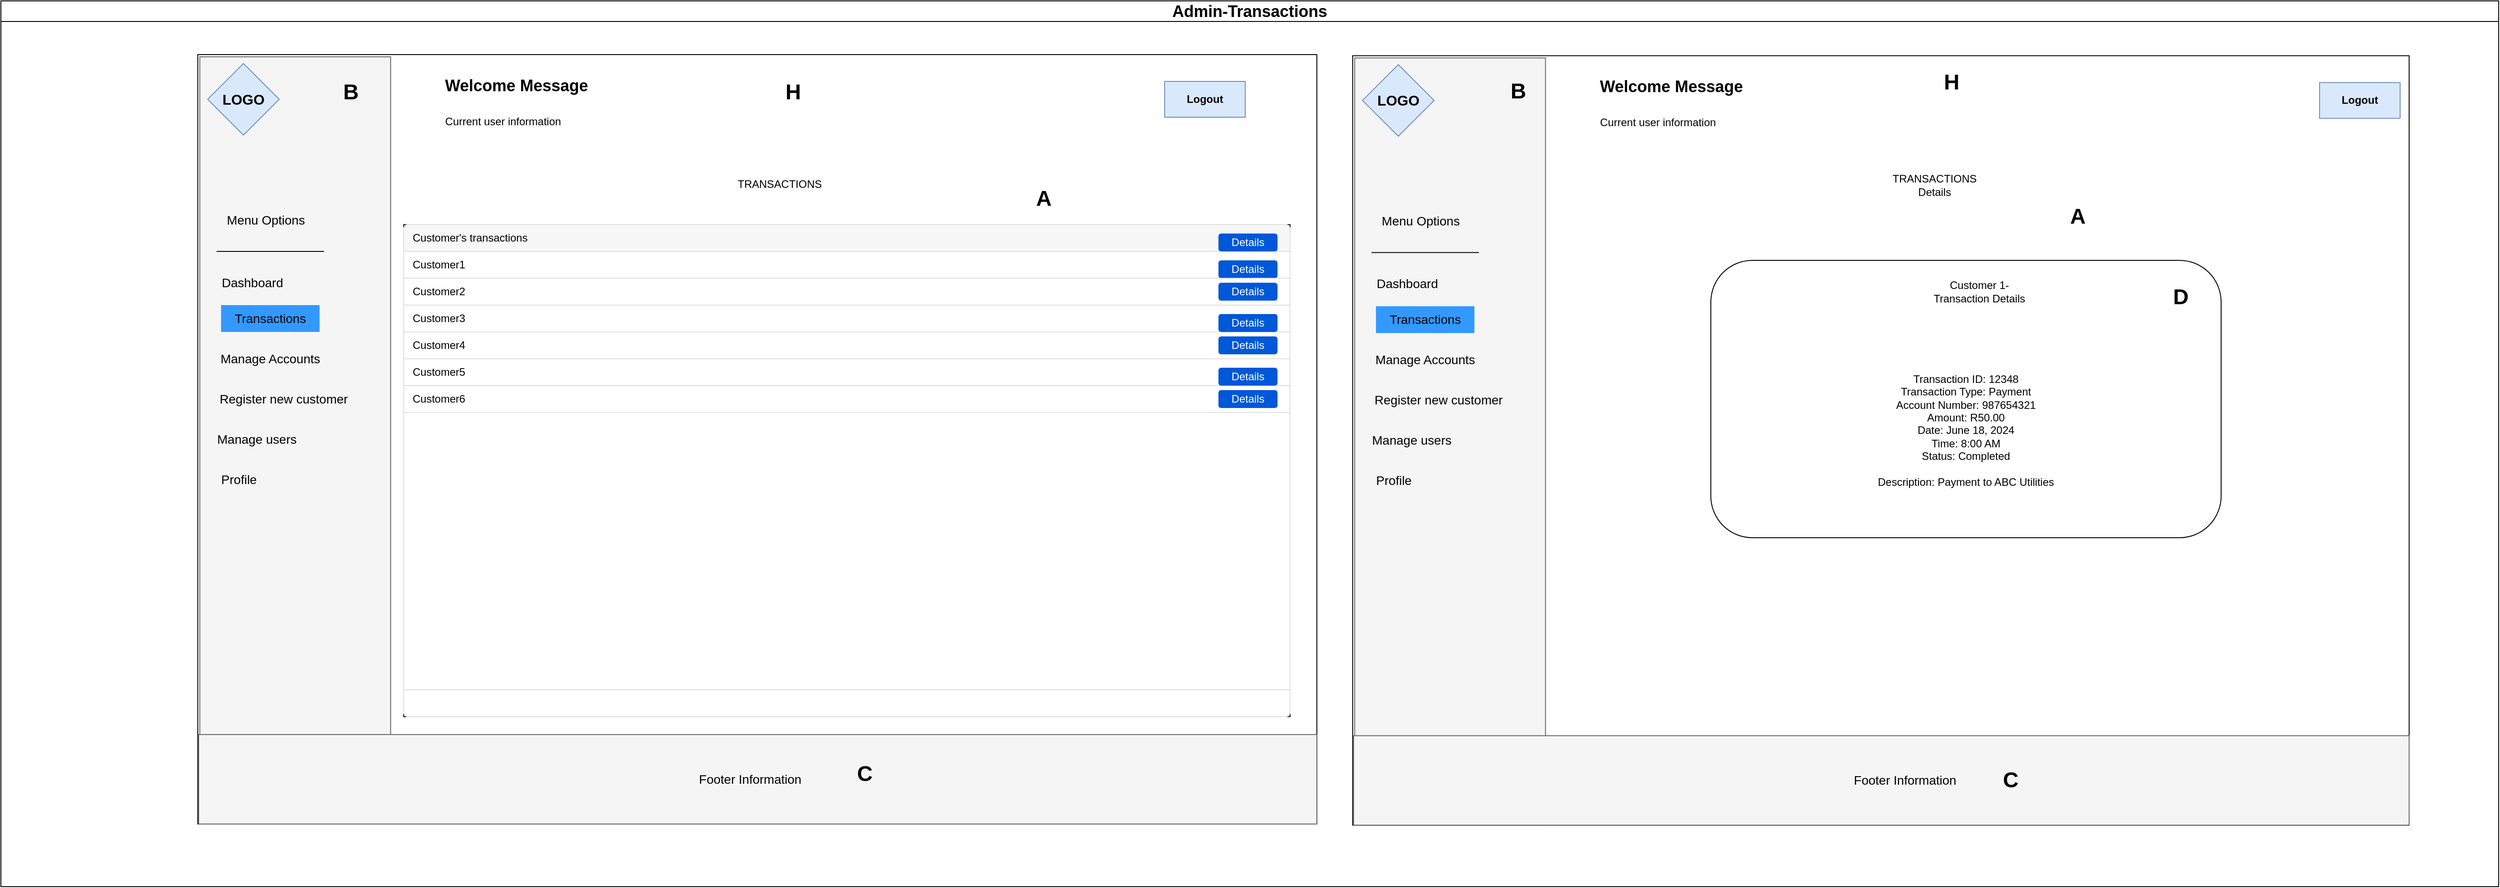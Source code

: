 <mxfile version="24.5.3" type="device">
  <diagram id="3j9G0F825_cHGCq9AKto" name="Page-2">
    <mxGraphModel dx="4599" dy="645" grid="1" gridSize="10" guides="1" tooltips="1" connect="1" arrows="1" fold="1" page="1" pageScale="1" pageWidth="827" pageHeight="1169" math="0" shadow="0">
      <root>
        <mxCell id="0" />
        <mxCell id="1" parent="0" />
        <mxCell id="KaZSMS_361OF5o8MJigc-27" value="&lt;b style=&quot;font-size: 18px;&quot;&gt;Admin-Transactions&lt;/b&gt;" style="swimlane;whiteSpace=wrap;html=1;" parent="1" vertex="1">
          <mxGeometry x="-580" y="2060" width="2790" height="990" as="geometry" />
        </mxCell>
        <mxCell id="KaZSMS_361OF5o8MJigc-137" value="" style="rounded=1;whiteSpace=wrap;html=1;" parent="KaZSMS_361OF5o8MJigc-27" vertex="1">
          <mxGeometry x="2164" y="430" width="346" height="180" as="geometry" />
        </mxCell>
        <mxCell id="KaZSMS_361OF5o8MJigc-28" value="" style="rounded=0;whiteSpace=wrap;html=1;" parent="KaZSMS_361OF5o8MJigc-27" vertex="1">
          <mxGeometry x="219.93" y="60" width="1250" height="860" as="geometry" />
        </mxCell>
        <mxCell id="KaZSMS_361OF5o8MJigc-29" value="" style="rounded=0;whiteSpace=wrap;html=1;fillColor=#f5f5f5;fontColor=#333333;strokeColor=#666666;rotation=-270;" parent="KaZSMS_361OF5o8MJigc-27" vertex="1">
          <mxGeometry x="-100" y="384.69" width="857.5" height="213.13" as="geometry" />
        </mxCell>
        <mxCell id="KaZSMS_361OF5o8MJigc-30" value="&lt;font size=&quot;3&quot;&gt;&lt;b&gt;LOGO&lt;/b&gt;&lt;/font&gt;" style="rhombus;whiteSpace=wrap;html=1;fillColor=#dae8fc;strokeColor=#6c8ebf;" parent="KaZSMS_361OF5o8MJigc-27" vertex="1">
          <mxGeometry x="230.93" y="70" width="80" height="80" as="geometry" />
        </mxCell>
        <mxCell id="KaZSMS_361OF5o8MJigc-31" value="&lt;b&gt;Logout&lt;/b&gt;" style="rounded=0;whiteSpace=wrap;html=1;fillColor=#dae8fc;strokeColor=#6c8ebf;" parent="KaZSMS_361OF5o8MJigc-27" vertex="1">
          <mxGeometry x="1299.93" y="90" width="90" height="40" as="geometry" />
        </mxCell>
        <mxCell id="KaZSMS_361OF5o8MJigc-32" value="" style="rounded=0;whiteSpace=wrap;html=1;fillColor=#f5f5f5;fontColor=#f5f5f5;strokeColor=#666666;" parent="KaZSMS_361OF5o8MJigc-27" vertex="1">
          <mxGeometry x="220.93" y="820" width="1249" height="100" as="geometry" />
        </mxCell>
        <mxCell id="KaZSMS_361OF5o8MJigc-33" value="&lt;font style=&quot;font-size: 14px;&quot;&gt;Footer Information&lt;/font&gt;" style="text;html=1;align=center;verticalAlign=middle;whiteSpace=wrap;rounded=0;" parent="KaZSMS_361OF5o8MJigc-27" vertex="1">
          <mxGeometry x="773.93" y="855" width="126" height="30" as="geometry" />
        </mxCell>
        <mxCell id="KaZSMS_361OF5o8MJigc-35" value="" style="rounded=0;whiteSpace=wrap;html=1;" parent="KaZSMS_361OF5o8MJigc-27" vertex="1">
          <mxGeometry x="450" y="250" width="990" height="550" as="geometry" />
        </mxCell>
        <mxCell id="KaZSMS_361OF5o8MJigc-36" value="&lt;b&gt;&lt;font style=&quot;font-size: 18px;&quot;&gt;Welcome Message&lt;/font&gt;&lt;/b&gt;" style="text;html=1;align=center;verticalAlign=middle;whiteSpace=wrap;rounded=0;" parent="KaZSMS_361OF5o8MJigc-27" vertex="1">
          <mxGeometry x="460.93" y="80" width="230" height="30" as="geometry" />
        </mxCell>
        <mxCell id="KaZSMS_361OF5o8MJigc-37" value="Current user information" style="text;html=1;align=center;verticalAlign=middle;whiteSpace=wrap;rounded=0;" parent="KaZSMS_361OF5o8MJigc-27" vertex="1">
          <mxGeometry x="480.93" y="120" width="160" height="30" as="geometry" />
        </mxCell>
        <mxCell id="KaZSMS_361OF5o8MJigc-39" value="&lt;font style=&quot;font-size: 14px;&quot;&gt;Menu Options&lt;/font&gt;" style="text;html=1;align=center;verticalAlign=middle;whiteSpace=wrap;rounded=0;" parent="KaZSMS_361OF5o8MJigc-27" vertex="1">
          <mxGeometry x="240.93" y="230" width="110" height="30" as="geometry" />
        </mxCell>
        <mxCell id="KaZSMS_361OF5o8MJigc-40" value="&lt;font style=&quot;font-size: 14px;&quot;&gt;Dashboard&lt;/font&gt;" style="text;html=1;align=center;verticalAlign=middle;whiteSpace=wrap;rounded=0;" parent="KaZSMS_361OF5o8MJigc-27" vertex="1">
          <mxGeometry x="225.93" y="300" width="110" height="30" as="geometry" />
        </mxCell>
        <mxCell id="KaZSMS_361OF5o8MJigc-41" value="&lt;font style=&quot;font-size: 14px;&quot;&gt;Transactions&lt;/font&gt;" style="text;html=1;align=center;verticalAlign=middle;whiteSpace=wrap;rounded=0;fillColor=#3399FF;" parent="KaZSMS_361OF5o8MJigc-27" vertex="1">
          <mxGeometry x="245.93" y="340" width="110" height="30" as="geometry" />
        </mxCell>
        <mxCell id="KaZSMS_361OF5o8MJigc-42" value="&lt;font style=&quot;font-size: 14px;&quot;&gt;Manage Accounts&lt;/font&gt;" style="text;html=1;align=center;verticalAlign=middle;whiteSpace=wrap;rounded=0;" parent="KaZSMS_361OF5o8MJigc-27" vertex="1">
          <mxGeometry x="230.93" y="384.69" width="140" height="30" as="geometry" />
        </mxCell>
        <mxCell id="KaZSMS_361OF5o8MJigc-43" value="&lt;font style=&quot;font-size: 14px;&quot;&gt;Register new customer&lt;/font&gt;" style="text;html=1;align=center;verticalAlign=middle;whiteSpace=wrap;rounded=0;" parent="KaZSMS_361OF5o8MJigc-27" vertex="1">
          <mxGeometry x="225.93" y="430" width="180" height="30" as="geometry" />
        </mxCell>
        <mxCell id="KaZSMS_361OF5o8MJigc-44" value="&lt;font style=&quot;font-size: 14px;&quot;&gt;Manage users&lt;/font&gt;" style="text;html=1;align=center;verticalAlign=middle;whiteSpace=wrap;rounded=0;" parent="KaZSMS_361OF5o8MJigc-27" vertex="1">
          <mxGeometry x="230.93" y="475" width="110" height="30" as="geometry" />
        </mxCell>
        <mxCell id="KaZSMS_361OF5o8MJigc-45" value="&lt;font style=&quot;font-size: 14px;&quot;&gt;Profile&lt;/font&gt;" style="text;html=1;align=center;verticalAlign=middle;whiteSpace=wrap;rounded=0;" parent="KaZSMS_361OF5o8MJigc-27" vertex="1">
          <mxGeometry x="210.93" y="520" width="110" height="30" as="geometry" />
        </mxCell>
        <mxCell id="KaZSMS_361OF5o8MJigc-46" style="edgeStyle=orthogonalEdgeStyle;rounded=0;orthogonalLoop=1;jettySize=auto;html=1;exitX=0.5;exitY=1;exitDx=0;exitDy=0;" parent="KaZSMS_361OF5o8MJigc-27" source="KaZSMS_361OF5o8MJigc-45" target="KaZSMS_361OF5o8MJigc-45" edge="1">
          <mxGeometry relative="1" as="geometry" />
        </mxCell>
        <mxCell id="KaZSMS_361OF5o8MJigc-49" value="" style="endArrow=none;html=1;rounded=0;" parent="KaZSMS_361OF5o8MJigc-27" edge="1">
          <mxGeometry width="50" height="50" relative="1" as="geometry">
            <mxPoint x="360.93" y="280" as="sourcePoint" />
            <mxPoint x="240.93" y="280" as="targetPoint" />
          </mxGeometry>
        </mxCell>
        <mxCell id="KaZSMS_361OF5o8MJigc-50" value="TRANSACTIONS" style="text;html=1;align=center;verticalAlign=middle;whiteSpace=wrap;rounded=0;" parent="KaZSMS_361OF5o8MJigc-27" vertex="1">
          <mxGeometry x="839.93" y="190" width="60" height="30" as="geometry" />
        </mxCell>
        <mxCell id="KaZSMS_361OF5o8MJigc-51" value="" style="html=1;shadow=0;dashed=0;shape=mxgraph.bootstrap.rrect;rSize=5;strokeColor=#DFDFDF;html=1;whiteSpace=wrap;fillColor=#FFFFFF;fontColor=#000000;" parent="KaZSMS_361OF5o8MJigc-27" vertex="1">
          <mxGeometry x="450" y="250" width="990" height="550" as="geometry" />
        </mxCell>
        <mxCell id="KaZSMS_361OF5o8MJigc-52" value="Customer&#39;s transactions" style="html=1;shadow=0;dashed=0;shape=mxgraph.bootstrap.topButton;strokeColor=inherit;fillColor=#F7F7F7;rSize=5;perimeter=none;whiteSpace=wrap;resizeWidth=1;align=left;spacing=10;" parent="KaZSMS_361OF5o8MJigc-51" vertex="1">
          <mxGeometry width="990" height="30" relative="1" as="geometry" />
        </mxCell>
        <mxCell id="KaZSMS_361OF5o8MJigc-53" value="Customer1" style="strokeColor=inherit;fillColor=inherit;gradientColor=inherit;fontColor=inherit;html=1;shadow=0;dashed=0;perimeter=none;whiteSpace=wrap;resizeWidth=1;align=left;spacing=10;" parent="KaZSMS_361OF5o8MJigc-51" vertex="1">
          <mxGeometry width="990" height="30" relative="1" as="geometry">
            <mxPoint y="30" as="offset" />
          </mxGeometry>
        </mxCell>
        <mxCell id="KaZSMS_361OF5o8MJigc-54" value="Customer3" style="strokeColor=inherit;fillColor=inherit;gradientColor=inherit;fontColor=inherit;html=1;shadow=0;dashed=0;perimeter=none;whiteSpace=wrap;resizeWidth=1;align=left;spacing=10;" parent="KaZSMS_361OF5o8MJigc-51" vertex="1">
          <mxGeometry width="990" height="30" relative="1" as="geometry">
            <mxPoint y="90" as="offset" />
          </mxGeometry>
        </mxCell>
        <mxCell id="KaZSMS_361OF5o8MJigc-55" value="" style="strokeColor=inherit;fillColor=inherit;gradientColor=inherit;fontColor=inherit;html=1;shadow=0;dashed=0;shape=mxgraph.bootstrap.bottomButton;rSize=5;perimeter=none;whiteSpace=wrap;resizeWidth=1;resizeHeight=0;align=left;spacing=10;" parent="KaZSMS_361OF5o8MJigc-51" vertex="1">
          <mxGeometry y="1" width="990" height="30" relative="1" as="geometry">
            <mxPoint y="-30" as="offset" />
          </mxGeometry>
        </mxCell>
        <mxCell id="KaZSMS_361OF5o8MJigc-56" value="Details" style="rounded=1;fillColor=#0057D8;strokeColor=none;html=1;whiteSpace=wrap;fontColor=#ffffff;align=center;verticalAlign=middle;fontStyle=0;fontSize=12;sketch=0;" parent="KaZSMS_361OF5o8MJigc-51" vertex="1">
          <mxGeometry x="910" y="10" width="66" height="20" as="geometry" />
        </mxCell>
        <mxCell id="KaZSMS_361OF5o8MJigc-57" value="Details" style="rounded=1;fillColor=#0057D8;strokeColor=none;html=1;whiteSpace=wrap;fontColor=#ffffff;align=center;verticalAlign=middle;fontStyle=0;fontSize=12;sketch=0;" parent="KaZSMS_361OF5o8MJigc-51" vertex="1">
          <mxGeometry x="910" y="40" width="66" height="20" as="geometry" />
        </mxCell>
        <mxCell id="KaZSMS_361OF5o8MJigc-92" value="Customer6" style="strokeColor=inherit;fillColor=inherit;gradientColor=inherit;fontColor=inherit;html=1;shadow=0;dashed=0;perimeter=none;whiteSpace=wrap;resizeWidth=1;align=left;spacing=10;" parent="KaZSMS_361OF5o8MJigc-51" vertex="1">
          <mxGeometry y="180" width="990" height="30" as="geometry" />
        </mxCell>
        <mxCell id="KaZSMS_361OF5o8MJigc-91" value="Customer5" style="strokeColor=inherit;fillColor=inherit;gradientColor=inherit;fontColor=inherit;html=1;shadow=0;dashed=0;perimeter=none;whiteSpace=wrap;resizeWidth=1;align=left;spacing=10;" parent="KaZSMS_361OF5o8MJigc-51" vertex="1">
          <mxGeometry y="150" width="990" height="30" as="geometry" />
        </mxCell>
        <mxCell id="KaZSMS_361OF5o8MJigc-90" value="Customer4" style="strokeColor=inherit;fillColor=inherit;gradientColor=inherit;fontColor=inherit;html=1;shadow=0;dashed=0;perimeter=none;whiteSpace=wrap;resizeWidth=1;align=left;spacing=10;" parent="KaZSMS_361OF5o8MJigc-51" vertex="1">
          <mxGeometry y="120" width="990" height="30" as="geometry" />
        </mxCell>
        <mxCell id="KaZSMS_361OF5o8MJigc-89" value="Customer2" style="strokeColor=inherit;fillColor=inherit;gradientColor=inherit;fontColor=inherit;html=1;shadow=0;dashed=0;perimeter=none;whiteSpace=wrap;resizeWidth=1;align=left;spacing=10;" parent="KaZSMS_361OF5o8MJigc-51" vertex="1">
          <mxGeometry y="60" width="990" height="30" as="geometry" />
        </mxCell>
        <mxCell id="KaZSMS_361OF5o8MJigc-58" value="Details" style="rounded=1;fillColor=#0057D8;strokeColor=none;html=1;whiteSpace=wrap;fontColor=#ffffff;align=center;verticalAlign=middle;fontStyle=0;fontSize=12;sketch=0;" parent="KaZSMS_361OF5o8MJigc-51" vertex="1">
          <mxGeometry x="910" y="65" width="66" height="20" as="geometry" />
        </mxCell>
        <mxCell id="KaZSMS_361OF5o8MJigc-94" value="Details" style="rounded=1;fillColor=#0057D8;strokeColor=none;html=1;whiteSpace=wrap;fontColor=#ffffff;align=center;verticalAlign=middle;fontStyle=0;fontSize=12;sketch=0;" parent="KaZSMS_361OF5o8MJigc-51" vertex="1">
          <mxGeometry x="910" y="185" width="66" height="20" as="geometry" />
        </mxCell>
        <mxCell id="KaZSMS_361OF5o8MJigc-93" value="Details" style="rounded=1;fillColor=#0057D8;strokeColor=none;html=1;whiteSpace=wrap;fontColor=#ffffff;align=center;verticalAlign=middle;fontStyle=0;fontSize=12;sketch=0;" parent="KaZSMS_361OF5o8MJigc-51" vertex="1">
          <mxGeometry x="910" y="160" width="66" height="20" as="geometry" />
        </mxCell>
        <mxCell id="KaZSMS_361OF5o8MJigc-96" value="Details" style="rounded=1;fillColor=#0057D8;strokeColor=none;html=1;whiteSpace=wrap;fontColor=#ffffff;align=center;verticalAlign=middle;fontStyle=0;fontSize=12;sketch=0;" parent="KaZSMS_361OF5o8MJigc-51" vertex="1">
          <mxGeometry x="910" y="125" width="66" height="20" as="geometry" />
        </mxCell>
        <mxCell id="KaZSMS_361OF5o8MJigc-97" value="Details" style="rounded=1;fillColor=#0057D8;strokeColor=none;html=1;whiteSpace=wrap;fontColor=#ffffff;align=center;verticalAlign=middle;fontStyle=0;fontSize=12;sketch=0;" parent="KaZSMS_361OF5o8MJigc-51" vertex="1">
          <mxGeometry x="910" y="100" width="66" height="20" as="geometry" />
        </mxCell>
        <mxCell id="KaZSMS_361OF5o8MJigc-98" value="" style="rounded=0;whiteSpace=wrap;html=1;" parent="KaZSMS_361OF5o8MJigc-27" vertex="1">
          <mxGeometry x="1509.93" y="61.26" width="1180.07" height="860" as="geometry" />
        </mxCell>
        <mxCell id="KaZSMS_361OF5o8MJigc-99" value="" style="rounded=0;whiteSpace=wrap;html=1;fillColor=#f5f5f5;fontColor=#333333;strokeColor=#666666;rotation=-270;" parent="KaZSMS_361OF5o8MJigc-27" vertex="1">
          <mxGeometry x="1190" y="385.95" width="857.5" height="213.13" as="geometry" />
        </mxCell>
        <mxCell id="KaZSMS_361OF5o8MJigc-100" value="&lt;font size=&quot;3&quot;&gt;&lt;b&gt;LOGO&lt;/b&gt;&lt;/font&gt;" style="rhombus;whiteSpace=wrap;html=1;fillColor=#dae8fc;strokeColor=#6c8ebf;" parent="KaZSMS_361OF5o8MJigc-27" vertex="1">
          <mxGeometry x="1520.93" y="71.26" width="80" height="80" as="geometry" />
        </mxCell>
        <mxCell id="KaZSMS_361OF5o8MJigc-101" value="&lt;b&gt;Logout&lt;/b&gt;" style="rounded=0;whiteSpace=wrap;html=1;fillColor=#dae8fc;strokeColor=#6c8ebf;" parent="KaZSMS_361OF5o8MJigc-27" vertex="1">
          <mxGeometry x="2589.93" y="91.26" width="90" height="40" as="geometry" />
        </mxCell>
        <mxCell id="KaZSMS_361OF5o8MJigc-102" value="" style="rounded=0;whiteSpace=wrap;html=1;fillColor=#f5f5f5;fontColor=#f5f5f5;strokeColor=#666666;" parent="KaZSMS_361OF5o8MJigc-27" vertex="1">
          <mxGeometry x="1510.93" y="821.26" width="1179.07" height="100" as="geometry" />
        </mxCell>
        <mxCell id="KaZSMS_361OF5o8MJigc-103" value="&lt;font style=&quot;font-size: 14px;&quot;&gt;Footer Information&lt;/font&gt;" style="text;html=1;align=center;verticalAlign=middle;whiteSpace=wrap;rounded=0;" parent="KaZSMS_361OF5o8MJigc-27" vertex="1">
          <mxGeometry x="2063.93" y="856.26" width="126" height="30" as="geometry" />
        </mxCell>
        <mxCell id="KaZSMS_361OF5o8MJigc-105" value="&lt;b&gt;&lt;font style=&quot;font-size: 18px;&quot;&gt;Welcome Message&lt;/font&gt;&lt;/b&gt;" style="text;html=1;align=center;verticalAlign=middle;whiteSpace=wrap;rounded=0;" parent="KaZSMS_361OF5o8MJigc-27" vertex="1">
          <mxGeometry x="1750.93" y="81.26" width="230" height="30" as="geometry" />
        </mxCell>
        <mxCell id="KaZSMS_361OF5o8MJigc-106" value="Current user information" style="text;html=1;align=center;verticalAlign=middle;whiteSpace=wrap;rounded=0;" parent="KaZSMS_361OF5o8MJigc-27" vertex="1">
          <mxGeometry x="1770.93" y="121.26" width="160" height="30" as="geometry" />
        </mxCell>
        <mxCell id="KaZSMS_361OF5o8MJigc-107" value="&lt;font style=&quot;font-size: 14px;&quot;&gt;Menu Options&lt;/font&gt;" style="text;html=1;align=center;verticalAlign=middle;whiteSpace=wrap;rounded=0;" parent="KaZSMS_361OF5o8MJigc-27" vertex="1">
          <mxGeometry x="1530.93" y="231.26" width="110" height="30" as="geometry" />
        </mxCell>
        <mxCell id="KaZSMS_361OF5o8MJigc-108" value="&lt;font style=&quot;font-size: 14px;&quot;&gt;Dashboard&lt;/font&gt;" style="text;html=1;align=center;verticalAlign=middle;whiteSpace=wrap;rounded=0;" parent="KaZSMS_361OF5o8MJigc-27" vertex="1">
          <mxGeometry x="1515.93" y="301.26" width="110" height="30" as="geometry" />
        </mxCell>
        <mxCell id="KaZSMS_361OF5o8MJigc-109" value="&lt;font style=&quot;font-size: 14px;&quot;&gt;Transactions&lt;/font&gt;" style="text;html=1;align=center;verticalAlign=middle;whiteSpace=wrap;rounded=0;fillColor=#3399FF;" parent="KaZSMS_361OF5o8MJigc-27" vertex="1">
          <mxGeometry x="1535.93" y="341.26" width="110" height="30" as="geometry" />
        </mxCell>
        <mxCell id="KaZSMS_361OF5o8MJigc-110" value="&lt;font style=&quot;font-size: 14px;&quot;&gt;Manage Accounts&lt;/font&gt;" style="text;html=1;align=center;verticalAlign=middle;whiteSpace=wrap;rounded=0;" parent="KaZSMS_361OF5o8MJigc-27" vertex="1">
          <mxGeometry x="1520.93" y="385.95" width="140" height="30" as="geometry" />
        </mxCell>
        <mxCell id="KaZSMS_361OF5o8MJigc-111" value="&lt;font style=&quot;font-size: 14px;&quot;&gt;Register new customer&lt;/font&gt;" style="text;html=1;align=center;verticalAlign=middle;whiteSpace=wrap;rounded=0;" parent="KaZSMS_361OF5o8MJigc-27" vertex="1">
          <mxGeometry x="1515.93" y="431.26" width="180" height="30" as="geometry" />
        </mxCell>
        <mxCell id="KaZSMS_361OF5o8MJigc-112" value="&lt;font style=&quot;font-size: 14px;&quot;&gt;Manage users&lt;/font&gt;" style="text;html=1;align=center;verticalAlign=middle;whiteSpace=wrap;rounded=0;" parent="KaZSMS_361OF5o8MJigc-27" vertex="1">
          <mxGeometry x="1520.93" y="476.26" width="110" height="30" as="geometry" />
        </mxCell>
        <mxCell id="KaZSMS_361OF5o8MJigc-113" value="&lt;font style=&quot;font-size: 14px;&quot;&gt;Profile&lt;/font&gt;" style="text;html=1;align=center;verticalAlign=middle;whiteSpace=wrap;rounded=0;" parent="KaZSMS_361OF5o8MJigc-27" vertex="1">
          <mxGeometry x="1500.93" y="521.26" width="110" height="30" as="geometry" />
        </mxCell>
        <mxCell id="KaZSMS_361OF5o8MJigc-114" style="edgeStyle=orthogonalEdgeStyle;rounded=0;orthogonalLoop=1;jettySize=auto;html=1;exitX=0.5;exitY=1;exitDx=0;exitDy=0;" parent="KaZSMS_361OF5o8MJigc-27" source="KaZSMS_361OF5o8MJigc-113" target="KaZSMS_361OF5o8MJigc-113" edge="1">
          <mxGeometry relative="1" as="geometry" />
        </mxCell>
        <mxCell id="KaZSMS_361OF5o8MJigc-115" value="" style="endArrow=none;html=1;rounded=0;" parent="KaZSMS_361OF5o8MJigc-27" edge="1">
          <mxGeometry width="50" height="50" relative="1" as="geometry">
            <mxPoint x="1650.93" y="281.26" as="sourcePoint" />
            <mxPoint x="1530.93" y="281.26" as="targetPoint" />
          </mxGeometry>
        </mxCell>
        <mxCell id="KaZSMS_361OF5o8MJigc-116" value="TRANSACTIONS Details" style="text;html=1;align=center;verticalAlign=middle;whiteSpace=wrap;rounded=0;" parent="KaZSMS_361OF5o8MJigc-27" vertex="1">
          <mxGeometry x="2129.93" y="191.26" width="60" height="30" as="geometry" />
        </mxCell>
        <mxCell id="KaZSMS_361OF5o8MJigc-133" value="" style="rounded=1;whiteSpace=wrap;html=1;" parent="KaZSMS_361OF5o8MJigc-27" vertex="1">
          <mxGeometry x="1910" y="290" width="570" height="310" as="geometry" />
        </mxCell>
        <mxCell id="KaZSMS_361OF5o8MJigc-134" value="Customer 1-Transaction Details" style="text;html=1;align=center;verticalAlign=middle;whiteSpace=wrap;rounded=0;" parent="KaZSMS_361OF5o8MJigc-27" vertex="1">
          <mxGeometry x="2154.97" y="310" width="110.07" height="30" as="geometry" />
        </mxCell>
        <mxCell id="KaZSMS_361OF5o8MJigc-136" value="&lt;div&gt;Transaction ID: 12348&lt;/div&gt;&lt;div&gt;Transaction Type: Payment&lt;/div&gt;&lt;div&gt;Account Number: 987654321&lt;/div&gt;&lt;div&gt;Amount: R50.00&lt;/div&gt;&lt;div&gt;Date: June 18, 2024&lt;/div&gt;&lt;div&gt;Time: 8:00 AM&lt;/div&gt;&lt;div&gt;Status: Completed&lt;/div&gt;&lt;div&gt;&lt;br&gt;&lt;/div&gt;&lt;div&gt;Description: Payment to ABC Utilities&lt;/div&gt;" style="text;html=1;align=center;verticalAlign=middle;whiteSpace=wrap;rounded=0;" parent="KaZSMS_361OF5o8MJigc-27" vertex="1">
          <mxGeometry x="2085" y="400" width="220" height="160" as="geometry" />
        </mxCell>
        <mxCell id="4-y3EXKaiam6l8E9uT4P-2" value="&lt;h1 style=&quot;margin-top: 0px;&quot;&gt;B&lt;/h1&gt;" style="text;html=1;whiteSpace=wrap;overflow=hidden;rounded=0;align=center;" parent="KaZSMS_361OF5o8MJigc-27" vertex="1">
          <mxGeometry x="375.93" y="81.26" width="30" height="40" as="geometry" />
        </mxCell>
        <mxCell id="4-y3EXKaiam6l8E9uT4P-13" value="&lt;h1 style=&quot;margin-top: 0px;&quot;&gt;C&lt;/h1&gt;" style="text;html=1;whiteSpace=wrap;overflow=hidden;rounded=0;align=center;" parent="KaZSMS_361OF5o8MJigc-27" vertex="1">
          <mxGeometry x="950" y="843" width="30" height="40" as="geometry" />
        </mxCell>
        <mxCell id="4-y3EXKaiam6l8E9uT4P-1" value="&lt;h1 style=&quot;margin-top: 0px;&quot;&gt;A&lt;/h1&gt;" style="text;html=1;whiteSpace=wrap;overflow=hidden;rounded=0;align=center;" parent="KaZSMS_361OF5o8MJigc-27" vertex="1">
          <mxGeometry x="1150" y="200" width="30" height="40" as="geometry" />
        </mxCell>
        <mxCell id="4-y3EXKaiam6l8E9uT4P-4" value="&lt;h1 style=&quot;margin-top: 0px;&quot;&gt;H&lt;/h1&gt;" style="text;html=1;whiteSpace=wrap;overflow=hidden;rounded=0;align=center;" parent="KaZSMS_361OF5o8MJigc-27" vertex="1">
          <mxGeometry x="869.93" y="81.26" width="30" height="40" as="geometry" />
        </mxCell>
        <mxCell id="4-y3EXKaiam6l8E9uT4P-5" value="&lt;h1 style=&quot;margin-top: 0px;&quot;&gt;A&lt;/h1&gt;" style="text;html=1;whiteSpace=wrap;overflow=hidden;rounded=0;align=center;" parent="KaZSMS_361OF5o8MJigc-27" vertex="1">
          <mxGeometry x="2305" y="220" width="30" height="40" as="geometry" />
        </mxCell>
        <mxCell id="4-y3EXKaiam6l8E9uT4P-6" value="&lt;h1 style=&quot;margin-top: 0px;&quot;&gt;B&lt;/h1&gt;" style="text;html=1;whiteSpace=wrap;overflow=hidden;rounded=0;align=center;" parent="KaZSMS_361OF5o8MJigc-27" vertex="1">
          <mxGeometry x="1680" y="80" width="30" height="40" as="geometry" />
        </mxCell>
        <mxCell id="4-y3EXKaiam6l8E9uT4P-10" value="&lt;h1 style=&quot;margin-top: 0px;&quot;&gt;H&lt;/h1&gt;" style="text;html=1;whiteSpace=wrap;overflow=hidden;rounded=0;align=center;" parent="KaZSMS_361OF5o8MJigc-27" vertex="1">
          <mxGeometry x="2164" y="70" width="30" height="40" as="geometry" />
        </mxCell>
        <mxCell id="gPl9Uhkl-_hYGqYc9W2--177" value="&lt;h1 style=&quot;margin-top: 0px;&quot;&gt;C&lt;/h1&gt;" style="text;html=1;whiteSpace=wrap;overflow=hidden;rounded=0;align=center;" vertex="1" parent="KaZSMS_361OF5o8MJigc-27">
          <mxGeometry x="2230" y="850" width="30" height="40" as="geometry" />
        </mxCell>
        <mxCell id="4-y3EXKaiam6l8E9uT4P-12" value="&lt;h1 style=&quot;margin-top: 0px;&quot;&gt;D&lt;/h1&gt;" style="text;html=1;whiteSpace=wrap;overflow=hidden;rounded=0;align=center;" parent="KaZSMS_361OF5o8MJigc-27" vertex="1">
          <mxGeometry x="2420" y="310" width="30" height="40" as="geometry" />
        </mxCell>
      </root>
    </mxGraphModel>
  </diagram>
</mxfile>

